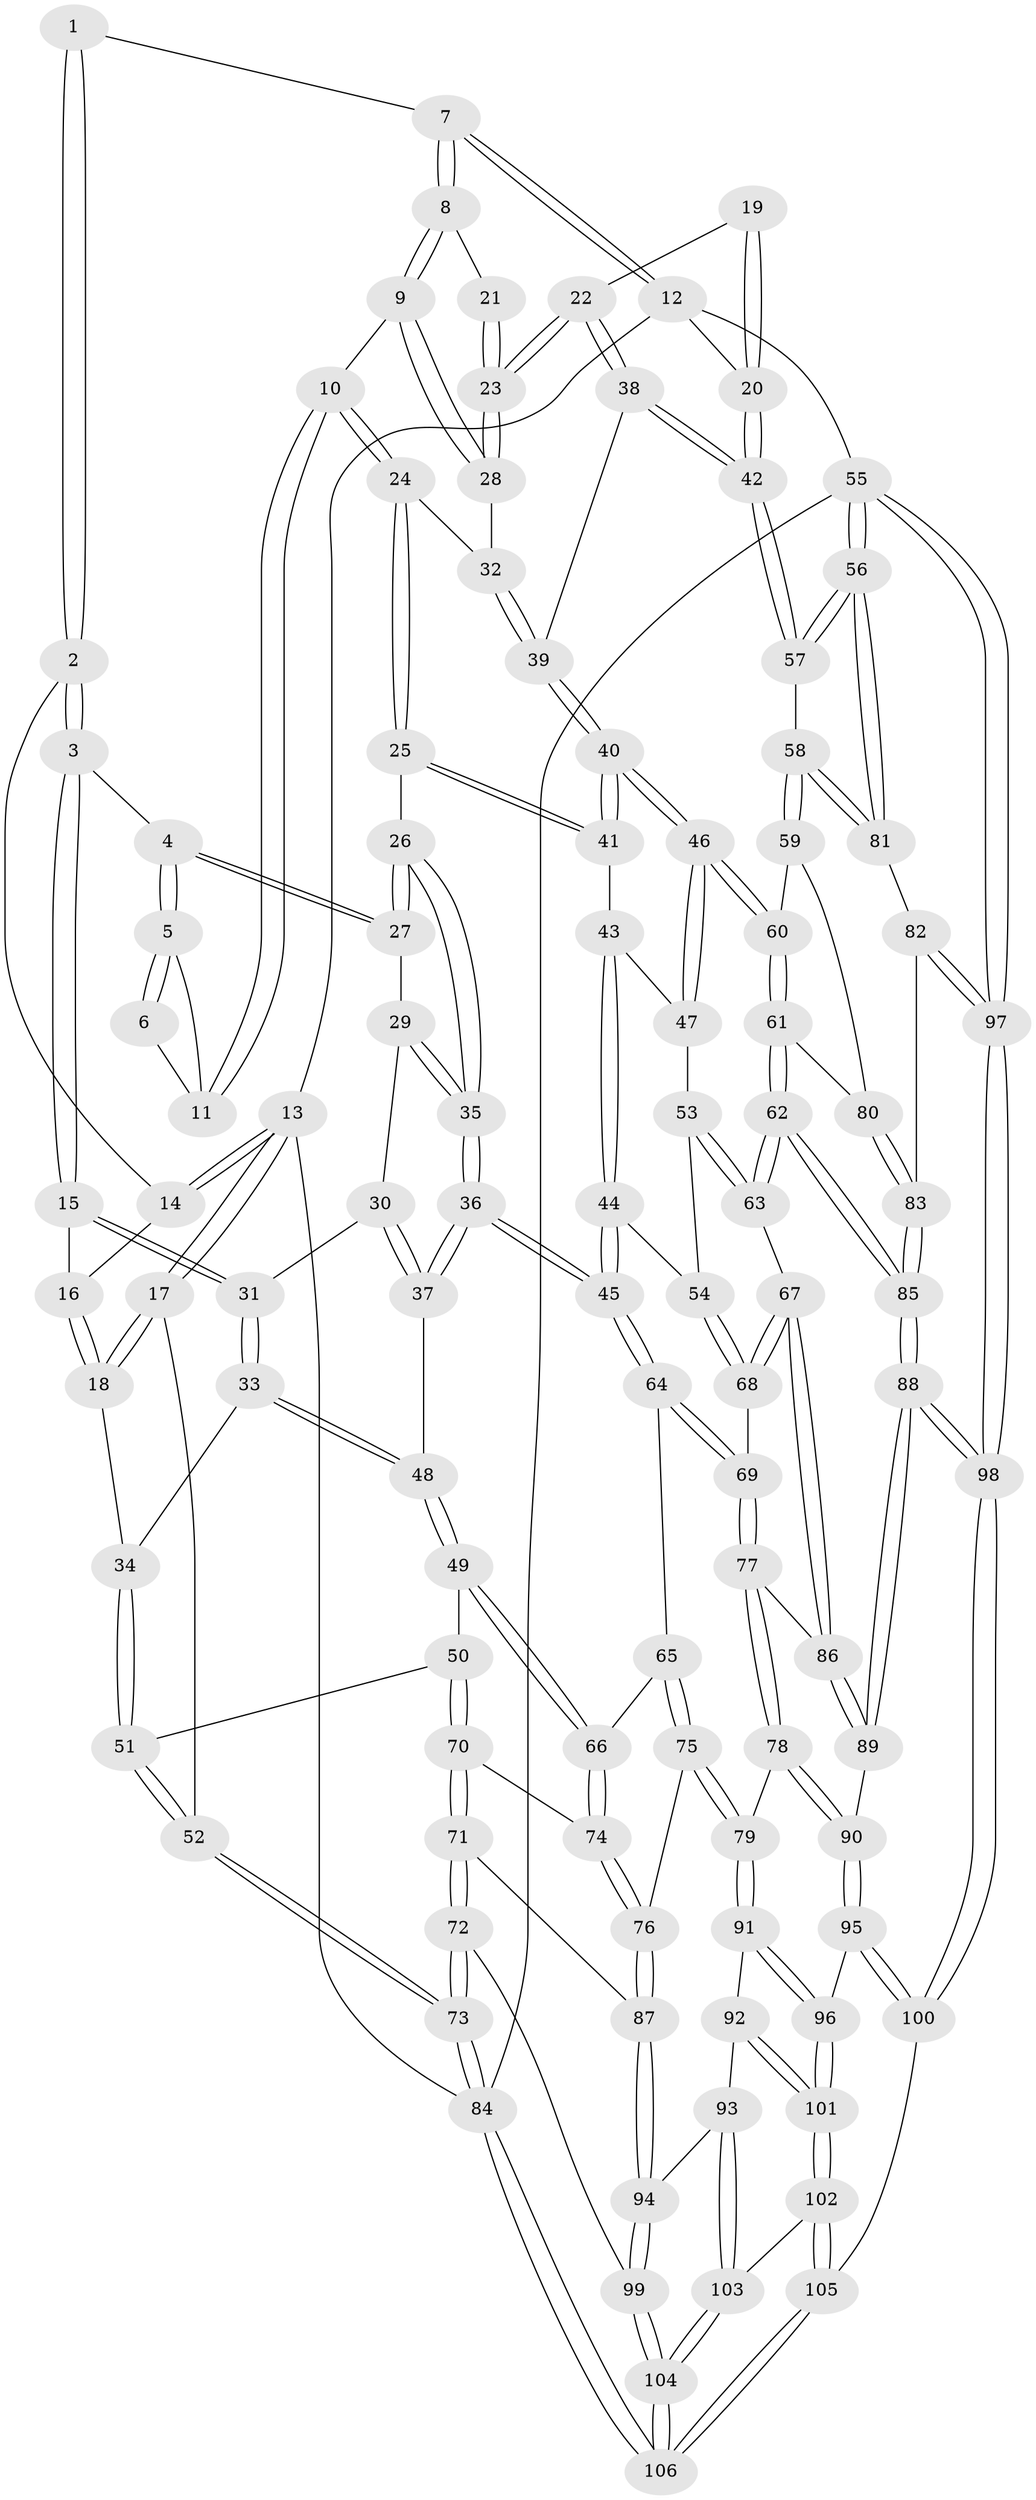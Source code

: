 // coarse degree distribution, {5: 0.43243243243243246, 2: 0.013513513513513514, 4: 0.2702702702702703, 3: 0.08108108108108109, 6: 0.17567567567567569, 7: 0.02702702702702703}
// Generated by graph-tools (version 1.1) at 2025/21/03/04/25 18:21:37]
// undirected, 106 vertices, 262 edges
graph export_dot {
graph [start="1"]
  node [color=gray90,style=filled];
  1 [pos="+0.7982728940481222+0"];
  2 [pos="+0.33415992817596013+0"];
  3 [pos="+0.3660110758279218+0"];
  4 [pos="+0.42676177277171734+0.0517465227155955"];
  5 [pos="+0.4916600256827991+0.07005950195708961"];
  6 [pos="+0.623552802638948+0"];
  7 [pos="+0.8599927382744471+0"];
  8 [pos="+0.6946042291384916+0.09491270032938702"];
  9 [pos="+0.6620228363469274+0.12622172350022284"];
  10 [pos="+0.6376950230184286+0.1272659392515937"];
  11 [pos="+0.5747478929986982+0.09576175801396584"];
  12 [pos="+1+0"];
  13 [pos="+0+0"];
  14 [pos="+0.2445036372561479+0"];
  15 [pos="+0.20159142967541635+0.17036598276679576"];
  16 [pos="+0.11530862438155595+0.08529056222995848"];
  17 [pos="+0+0.20511028975841467"];
  18 [pos="+0+0.20609548148124784"];
  19 [pos="+0.8460474601215756+0.10395225142524471"];
  20 [pos="+1+0"];
  21 [pos="+0.7846043959300154+0.12563648630442234"];
  22 [pos="+0.8303782567482598+0.2529347172111658"];
  23 [pos="+0.8201157265988464+0.24255203054639515"];
  24 [pos="+0.5574983719526162+0.2642839746957289"];
  25 [pos="+0.5446923135923802+0.273294619147647"];
  26 [pos="+0.5260575171852927+0.26594625393858895"];
  27 [pos="+0.41474343284764914+0.1808827778018088"];
  28 [pos="+0.6856348795031454+0.17102152093190737"];
  29 [pos="+0.37616525956969055+0.22418548143647418"];
  30 [pos="+0.3124691060971783+0.24388457756378837"];
  31 [pos="+0.1976811918557929+0.2603025685140428"];
  32 [pos="+0.6797910830755065+0.2753104987697196"];
  33 [pos="+0.19664397258563482+0.26143363625079463"];
  34 [pos="+0.12025007849134882+0.2705653781855268"];
  35 [pos="+0.4078106163136982+0.37558823114836887"];
  36 [pos="+0.4046066291137416+0.41786742382851594"];
  37 [pos="+0.33909887162203023+0.40869616006894866"];
  38 [pos="+0.8487407632381156+0.280882254395879"];
  39 [pos="+0.742636007531132+0.3745168975030717"];
  40 [pos="+0.7391110386056619+0.3830818416888378"];
  41 [pos="+0.5478275881991401+0.28719722560110295"];
  42 [pos="+1+0.26619036364073434"];
  43 [pos="+0.546939850434433+0.3210241935976575"];
  44 [pos="+0.48257999919707106+0.4316616082459538"];
  45 [pos="+0.42630106472722573+0.44184122425452105"];
  46 [pos="+0.7375884617056687+0.38934627480540557"];
  47 [pos="+0.638144374784362+0.41728806913814337"];
  48 [pos="+0.24570160323195245+0.41168104726070437"];
  49 [pos="+0.23930696333440116+0.4227166439761179"];
  50 [pos="+0.10229640685351594+0.46050161524281413"];
  51 [pos="+0.09232298714019903+0.4490608395734548"];
  52 [pos="+0+0.34624962427095796"];
  53 [pos="+0.6061714028432215+0.44342496566018946"];
  54 [pos="+0.5328065037213476+0.45015751585185315"];
  55 [pos="+1+1"];
  56 [pos="+1+0.7073918680421872"];
  57 [pos="+1+0.3803299929073772"];
  58 [pos="+1+0.4368319328639053"];
  59 [pos="+0.9633061171721383+0.4773796583224874"];
  60 [pos="+0.7716510358305503+0.47090822697646945"];
  61 [pos="+0.7549568575488287+0.5464286376983741"];
  62 [pos="+0.7167569727051586+0.6324623251862561"];
  63 [pos="+0.6317121296704953+0.6184699283381212"];
  64 [pos="+0.4221747858712334+0.4670542783371061"];
  65 [pos="+0.34725020047888505+0.5265240886685991"];
  66 [pos="+0.246992478034404+0.49458721024202845"];
  67 [pos="+0.6005950813487497+0.6236081015632686"];
  68 [pos="+0.5596011033998582+0.5888277871912269"];
  69 [pos="+0.4503897709972251+0.552321921095243"];
  70 [pos="+0.09847908329908943+0.5194975514067994"];
  71 [pos="+0+0.6592558627081325"];
  72 [pos="+0+0.6810355809053233"];
  73 [pos="+0+0.6905702965596106"];
  74 [pos="+0.2156304734369851+0.5931931096825002"];
  75 [pos="+0.30674161977899395+0.666687177685135"];
  76 [pos="+0.23084300619518794+0.6434353488038356"];
  77 [pos="+0.4055518615991517+0.6393630884120629"];
  78 [pos="+0.36198545176675245+0.685206773504122"];
  79 [pos="+0.32563967055107107+0.6804754385966539"];
  80 [pos="+0.9048181827335265+0.5725668648820793"];
  81 [pos="+0.91287733131327+0.7051536114849377"];
  82 [pos="+0.9093729275836343+0.7058848821063811"];
  83 [pos="+0.8973575629872409+0.699467094950638"];
  84 [pos="+0+1"];
  85 [pos="+0.7485806731861995+0.683270284630795"];
  86 [pos="+0.5848392301501057+0.6403363392344485"];
  87 [pos="+0.1462586005857899+0.7006853298284851"];
  88 [pos="+0.6784556215185226+0.946969275696935"];
  89 [pos="+0.5276126646128645+0.7354255076076172"];
  90 [pos="+0.43135305015483677+0.7498164833123392"];
  91 [pos="+0.29802140551060025+0.7612555954036878"];
  92 [pos="+0.24384994077928343+0.8131504516674516"];
  93 [pos="+0.22197212941986194+0.8225021465602189"];
  94 [pos="+0.15869917088479665+0.806917210161098"];
  95 [pos="+0.4228902003587167+0.8565092000314508"];
  96 [pos="+0.33935161777046713+0.8733934012146515"];
  97 [pos="+0.9336152911602464+1"];
  98 [pos="+0.6896493376934277+1"];
  99 [pos="+0.14225051519388524+0.8294385448415129"];
  100 [pos="+0.6738548750293508+1"];
  101 [pos="+0.3299358622962432+0.880895407605009"];
  102 [pos="+0.28980881463573593+0.9346665952679161"];
  103 [pos="+0.25782623531395404+0.9278294605447769"];
  104 [pos="+0.0692519642225901+0.979028130367869"];
  105 [pos="+0.42210961332076385+1"];
  106 [pos="+0+1"];
  1 -- 2;
  1 -- 2;
  1 -- 7;
  2 -- 3;
  2 -- 3;
  2 -- 14;
  3 -- 4;
  3 -- 15;
  3 -- 15;
  4 -- 5;
  4 -- 5;
  4 -- 27;
  4 -- 27;
  5 -- 6;
  5 -- 6;
  5 -- 11;
  6 -- 11;
  7 -- 8;
  7 -- 8;
  7 -- 12;
  7 -- 12;
  8 -- 9;
  8 -- 9;
  8 -- 21;
  9 -- 10;
  9 -- 28;
  9 -- 28;
  10 -- 11;
  10 -- 11;
  10 -- 24;
  10 -- 24;
  12 -- 13;
  12 -- 20;
  12 -- 55;
  13 -- 14;
  13 -- 14;
  13 -- 17;
  13 -- 17;
  13 -- 84;
  14 -- 16;
  15 -- 16;
  15 -- 31;
  15 -- 31;
  16 -- 18;
  16 -- 18;
  17 -- 18;
  17 -- 18;
  17 -- 52;
  18 -- 34;
  19 -- 20;
  19 -- 20;
  19 -- 22;
  20 -- 42;
  20 -- 42;
  21 -- 23;
  21 -- 23;
  22 -- 23;
  22 -- 23;
  22 -- 38;
  22 -- 38;
  23 -- 28;
  23 -- 28;
  24 -- 25;
  24 -- 25;
  24 -- 32;
  25 -- 26;
  25 -- 41;
  25 -- 41;
  26 -- 27;
  26 -- 27;
  26 -- 35;
  26 -- 35;
  27 -- 29;
  28 -- 32;
  29 -- 30;
  29 -- 35;
  29 -- 35;
  30 -- 31;
  30 -- 37;
  30 -- 37;
  31 -- 33;
  31 -- 33;
  32 -- 39;
  32 -- 39;
  33 -- 34;
  33 -- 48;
  33 -- 48;
  34 -- 51;
  34 -- 51;
  35 -- 36;
  35 -- 36;
  36 -- 37;
  36 -- 37;
  36 -- 45;
  36 -- 45;
  37 -- 48;
  38 -- 39;
  38 -- 42;
  38 -- 42;
  39 -- 40;
  39 -- 40;
  40 -- 41;
  40 -- 41;
  40 -- 46;
  40 -- 46;
  41 -- 43;
  42 -- 57;
  42 -- 57;
  43 -- 44;
  43 -- 44;
  43 -- 47;
  44 -- 45;
  44 -- 45;
  44 -- 54;
  45 -- 64;
  45 -- 64;
  46 -- 47;
  46 -- 47;
  46 -- 60;
  46 -- 60;
  47 -- 53;
  48 -- 49;
  48 -- 49;
  49 -- 50;
  49 -- 66;
  49 -- 66;
  50 -- 51;
  50 -- 70;
  50 -- 70;
  51 -- 52;
  51 -- 52;
  52 -- 73;
  52 -- 73;
  53 -- 54;
  53 -- 63;
  53 -- 63;
  54 -- 68;
  54 -- 68;
  55 -- 56;
  55 -- 56;
  55 -- 97;
  55 -- 97;
  55 -- 84;
  56 -- 57;
  56 -- 57;
  56 -- 81;
  56 -- 81;
  57 -- 58;
  58 -- 59;
  58 -- 59;
  58 -- 81;
  58 -- 81;
  59 -- 60;
  59 -- 80;
  60 -- 61;
  60 -- 61;
  61 -- 62;
  61 -- 62;
  61 -- 80;
  62 -- 63;
  62 -- 63;
  62 -- 85;
  62 -- 85;
  63 -- 67;
  64 -- 65;
  64 -- 69;
  64 -- 69;
  65 -- 66;
  65 -- 75;
  65 -- 75;
  66 -- 74;
  66 -- 74;
  67 -- 68;
  67 -- 68;
  67 -- 86;
  67 -- 86;
  68 -- 69;
  69 -- 77;
  69 -- 77;
  70 -- 71;
  70 -- 71;
  70 -- 74;
  71 -- 72;
  71 -- 72;
  71 -- 87;
  72 -- 73;
  72 -- 73;
  72 -- 99;
  73 -- 84;
  73 -- 84;
  74 -- 76;
  74 -- 76;
  75 -- 76;
  75 -- 79;
  75 -- 79;
  76 -- 87;
  76 -- 87;
  77 -- 78;
  77 -- 78;
  77 -- 86;
  78 -- 79;
  78 -- 90;
  78 -- 90;
  79 -- 91;
  79 -- 91;
  80 -- 83;
  80 -- 83;
  81 -- 82;
  82 -- 83;
  82 -- 97;
  82 -- 97;
  83 -- 85;
  83 -- 85;
  84 -- 106;
  84 -- 106;
  85 -- 88;
  85 -- 88;
  86 -- 89;
  86 -- 89;
  87 -- 94;
  87 -- 94;
  88 -- 89;
  88 -- 89;
  88 -- 98;
  88 -- 98;
  89 -- 90;
  90 -- 95;
  90 -- 95;
  91 -- 92;
  91 -- 96;
  91 -- 96;
  92 -- 93;
  92 -- 101;
  92 -- 101;
  93 -- 94;
  93 -- 103;
  93 -- 103;
  94 -- 99;
  94 -- 99;
  95 -- 96;
  95 -- 100;
  95 -- 100;
  96 -- 101;
  96 -- 101;
  97 -- 98;
  97 -- 98;
  98 -- 100;
  98 -- 100;
  99 -- 104;
  99 -- 104;
  100 -- 105;
  101 -- 102;
  101 -- 102;
  102 -- 103;
  102 -- 105;
  102 -- 105;
  103 -- 104;
  103 -- 104;
  104 -- 106;
  104 -- 106;
  105 -- 106;
  105 -- 106;
}

